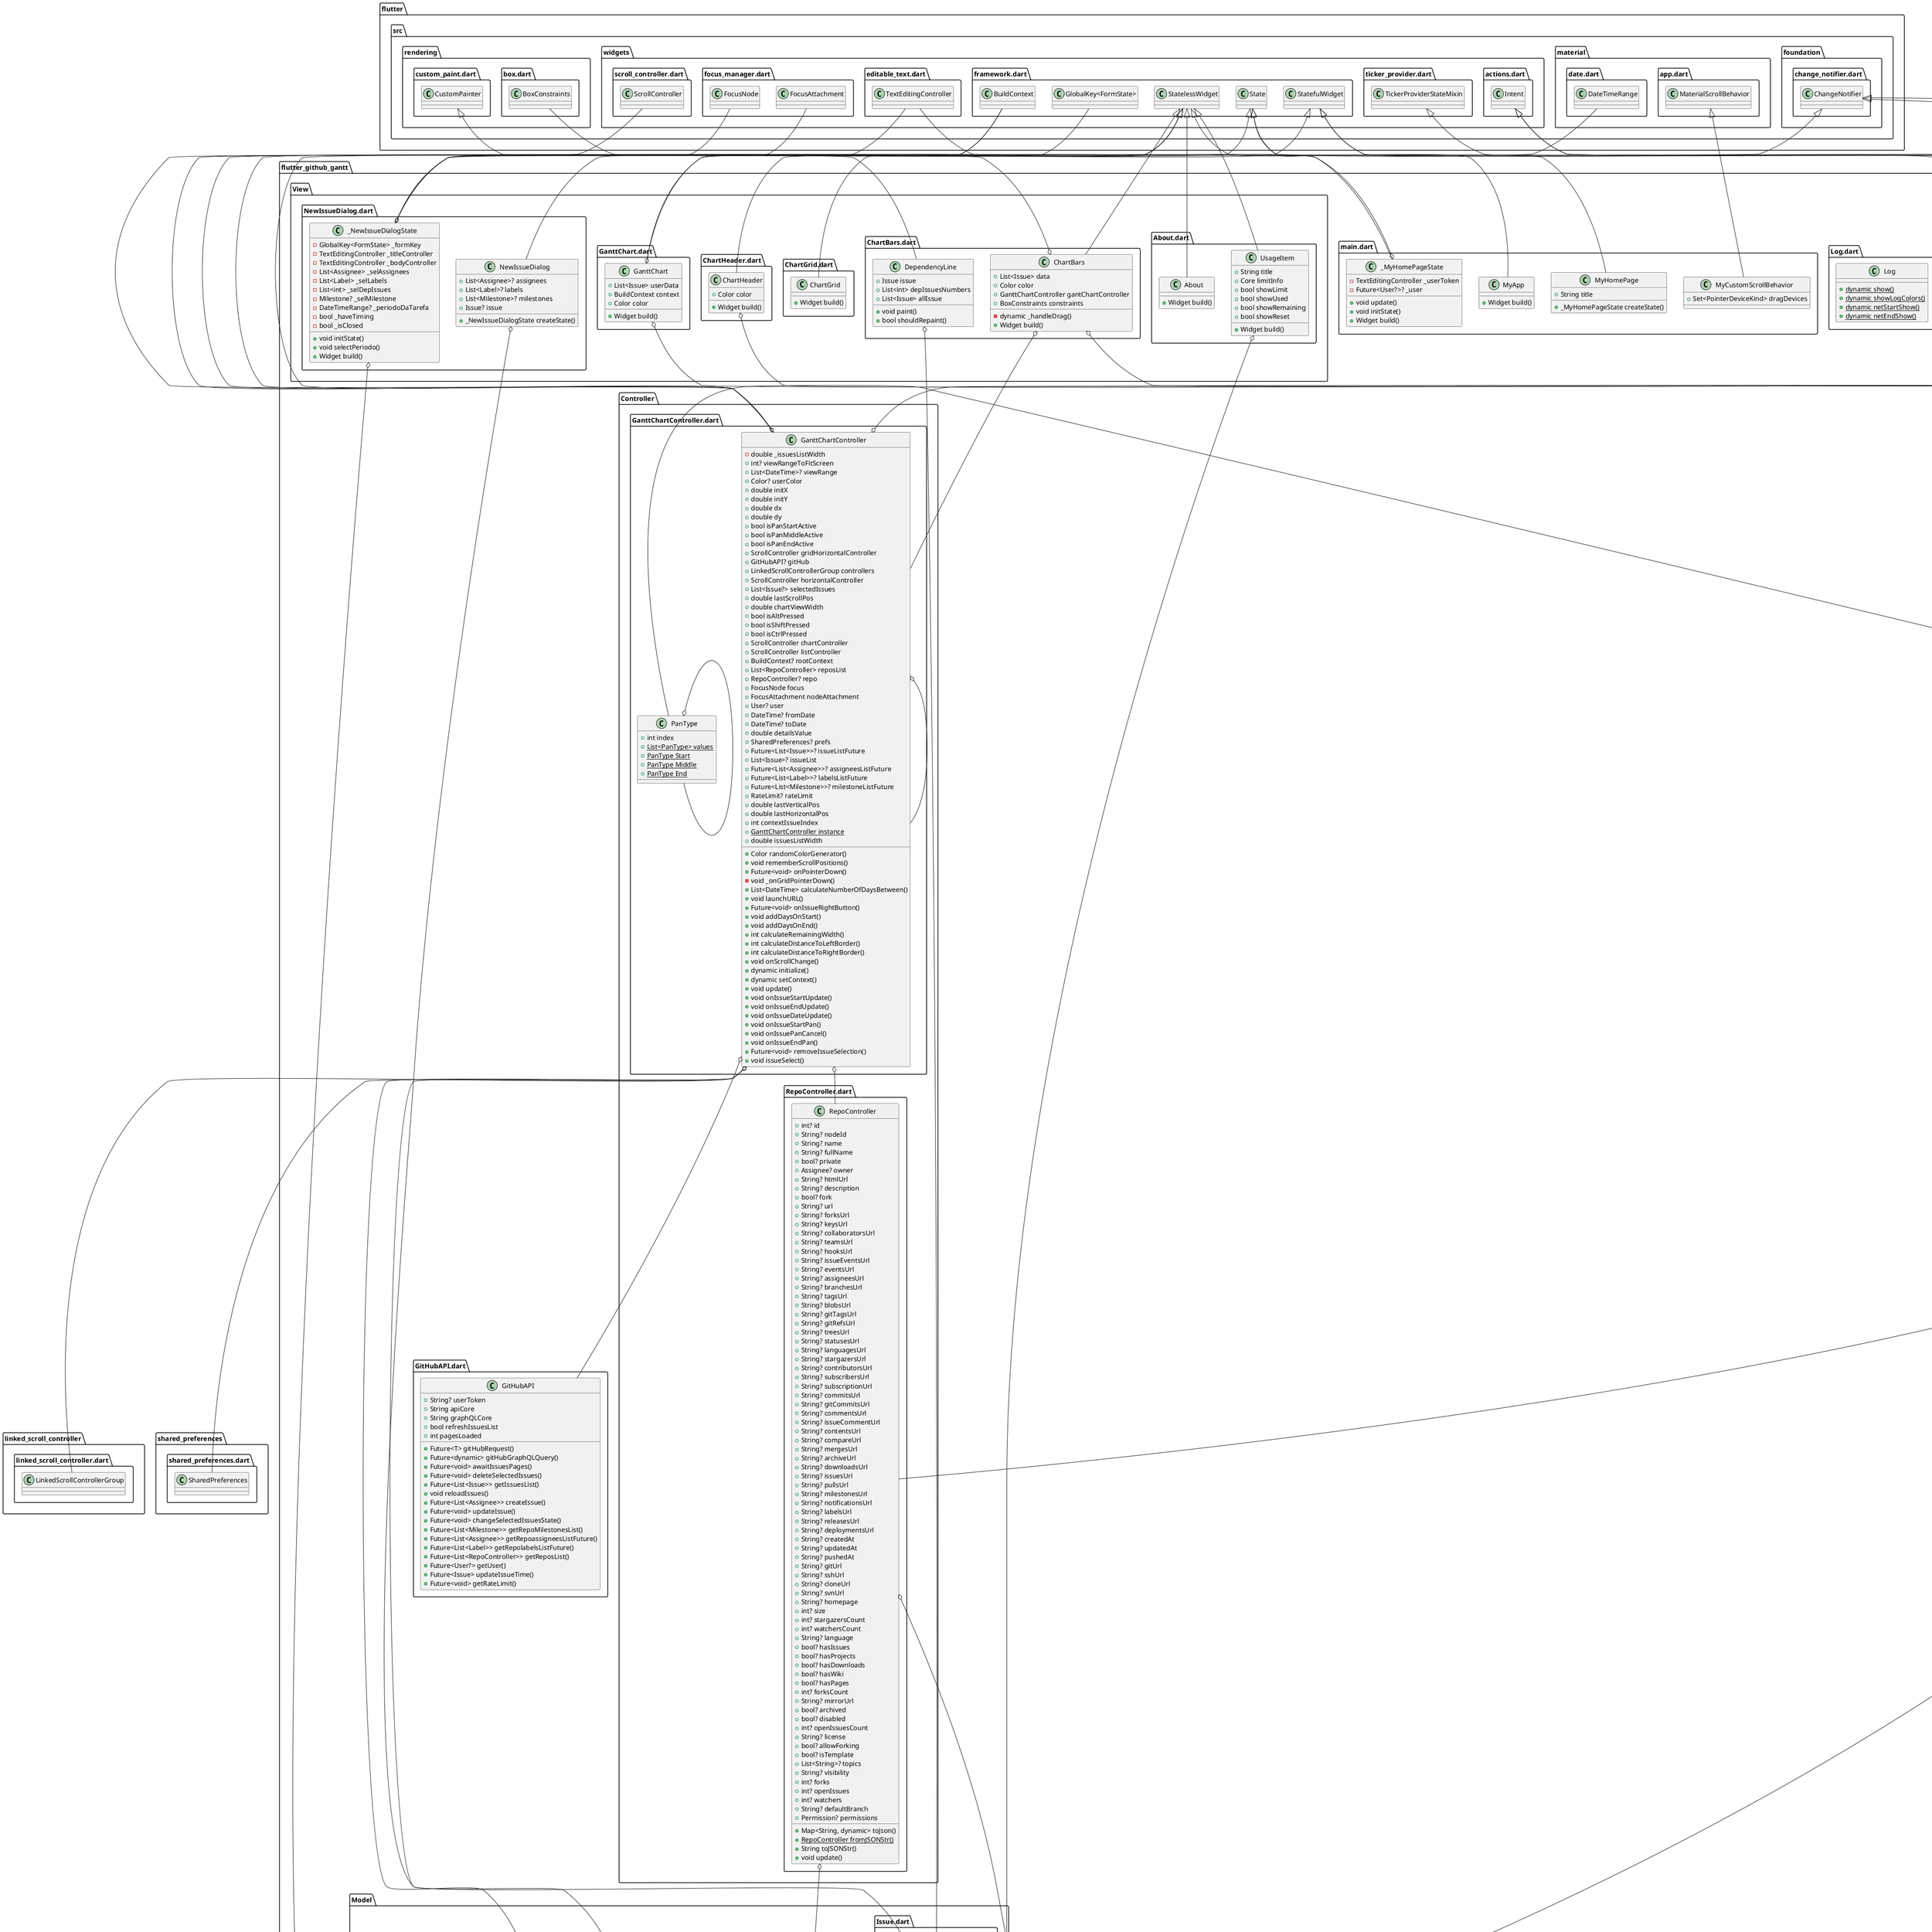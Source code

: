 @startuml
set namespaceSeparator ::

class "flutter_github_gantt::Controller::GanttChartController.dart::GanttChartController" {
  -double _issuesListWidth
  +int? viewRangeToFitScreen
  +List<DateTime>? viewRange
  +Color? userColor
  +double initX
  +double initY
  +double dx
  +double dy
  +bool isPanStartActive
  +bool isPanMiddleActive
  +bool isPanEndActive
  +ScrollController gridHorizontalController
  +GitHubAPI? gitHub
  +LinkedScrollControllerGroup controllers
  +ScrollController horizontalController
  +List<Issue?> selectedIssues
  +double lastScrollPos
  +double chartViewWidth
  +bool isAltPressed
  +bool isShiftPressed
  +bool isCtrlPressed
  +ScrollController chartController
  +ScrollController listController
  +BuildContext? rootContext
  +List<RepoController> reposList
  +RepoController? repo
  +FocusNode focus
  +FocusAttachment nodeAttachment
  +User? user
  +DateTime? fromDate
  +DateTime? toDate
  +double detailsValue
  +SharedPreferences? prefs
  +Future<List<Issue>>? issueListFuture
  +List<Issue>? issueList
  +Future<List<Assignee>>? assigneesListFuture
  +Future<List<Label>>? labelsListFuture
  +Future<List<Milestone>>? milestoneListFuture
  +RateLimit? rateLimit
  +double lastVerticalPos
  +double lastHorizontalPos
  +int contextIssueIndex
  {static} +GanttChartController instance
  +double issuesListWidth
  +Color randomColorGenerator()
  +void rememberScrollPositions()
  +Future<void> onPointerDown()
  -void _onGridPointerDown()
  +List<DateTime> calculateNumberOfDaysBetween()
  +void launchURL()
  +Future<void> onIssueRightButton()
  +void addDaysOnStart()
  +void addDaysOnEnd()
  +int calculateRemainingWidth()
  +int calculateDistanceToLeftBorder()
  +int calculateDistanceToRightBorder()
  +void onScrollChange()
  +dynamic initialize()
  +dynamic setContext()
  +void update()
  +void onIssueStartUpdate()
  +void onIssueEndUpdate()
  +void onIssueDateUpdate()
  +void onIssueStartPan()
  +void onIssuePanCancel()
  +void onIssueEndPan()
  +Future<void> removeIssueSelection()
  +void issueSelect()
}

"flutter_github_gantt::Controller::GanttChartController.dart::GanttChartController" o-- "dart::ui::Color"
"flutter_github_gantt::Controller::GanttChartController.dart::GanttChartController" o-- "flutter::src::widgets::scroll_controller.dart::ScrollController"
"flutter_github_gantt::Controller::GanttChartController.dart::GanttChartController" o-- "flutter_github_gantt::GitHubAPI.dart::GitHubAPI"
"flutter_github_gantt::Controller::GanttChartController.dart::GanttChartController" o-- "linked_scroll_controller::linked_scroll_controller.dart::LinkedScrollControllerGroup"
"flutter_github_gantt::Controller::GanttChartController.dart::GanttChartController" o-- "flutter::src::widgets::framework.dart::BuildContext"
"flutter_github_gantt::Controller::GanttChartController.dart::GanttChartController" o-- "flutter_github_gantt::Controller::RepoController.dart::RepoController"
"flutter_github_gantt::Controller::GanttChartController.dart::GanttChartController" o-- "flutter::src::widgets::focus_manager.dart::FocusNode"
"flutter_github_gantt::Controller::GanttChartController.dart::GanttChartController" o-- "flutter::src::widgets::focus_manager.dart::FocusAttachment"
"flutter_github_gantt::Controller::GanttChartController.dart::GanttChartController" o-- "flutter_github_gantt::Model::User.dart::User"
"flutter_github_gantt::Controller::GanttChartController.dart::GanttChartController" o-- "shared_preferences::shared_preferences.dart::SharedPreferences"
"flutter_github_gantt::Controller::GanttChartController.dart::GanttChartController" o-- "flutter_github_gantt::Model::RateLimit.dart::RateLimit"
"flutter_github_gantt::Controller::GanttChartController.dart::GanttChartController" o-- "flutter_github_gantt::Controller::GanttChartController.dart::GanttChartController"
"flutter::src::foundation::change_notifier.dart::ChangeNotifier" <|-- "flutter_github_gantt::Controller::GanttChartController.dart::GanttChartController"

class "flutter_github_gantt::Controller::GanttChartController.dart::PanType" {
  +int index
  {static} +List<PanType> values
  {static} +PanType Start
  {static} +PanType Middle
  {static} +PanType End
}

"flutter_github_gantt::Controller::GanttChartController.dart::PanType" o-- "flutter_github_gantt::Controller::GanttChartController.dart::PanType"
"dart::core::Enum" <|-- "flutter_github_gantt::Controller::GanttChartController.dart::PanType"

class "flutter_github_gantt::Controller::RepoController.dart::RepoController" {
  +int? id
  +String? nodeId
  +String? name
  +String? fullName
  +bool? private
  +Assignee? owner
  +String? htmlUrl
  +String? description
  +bool? fork
  +String? url
  +String? forksUrl
  +String? keysUrl
  +String? collaboratorsUrl
  +String? teamsUrl
  +String? hooksUrl
  +String? issueEventsUrl
  +String? eventsUrl
  +String? assigneesUrl
  +String? branchesUrl
  +String? tagsUrl
  +String? blobsUrl
  +String? gitTagsUrl
  +String? gitRefsUrl
  +String? treesUrl
  +String? statusesUrl
  +String? languagesUrl
  +String? stargazersUrl
  +String? contributorsUrl
  +String? subscribersUrl
  +String? subscriptionUrl
  +String? commitsUrl
  +String? gitCommitsUrl
  +String? commentsUrl
  +String? issueCommentUrl
  +String? contentsUrl
  +String? compareUrl
  +String? mergesUrl
  +String? archiveUrl
  +String? downloadsUrl
  +String? issuesUrl
  +String? pullsUrl
  +String? milestonesUrl
  +String? notificationsUrl
  +String? labelsUrl
  +String? releasesUrl
  +String? deploymentsUrl
  +String? createdAt
  +String? updatedAt
  +String? pushedAt
  +String? gitUrl
  +String? sshUrl
  +String? cloneUrl
  +String? svnUrl
  +String? homepage
  +int? size
  +int? stargazersCount
  +int? watchersCount
  +String? language
  +bool? hasIssues
  +bool? hasProjects
  +bool? hasDownloads
  +bool? hasWiki
  +bool? hasPages
  +int? forksCount
  +String? mirrorUrl
  +bool? archived
  +bool? disabled
  +int? openIssuesCount
  +String? license
  +bool? allowForking
  +bool? isTemplate
  +List<String>? topics
  +String? visibility
  +int? forks
  +int? openIssues
  +int? watchers
  +String? defaultBranch
  +Permission? permissions
  +Map<String, dynamic> toJson()
  {static} +RepoController fromJSONStr()
  +String toJSONStr()
  +void update()
}

"flutter_github_gantt::Controller::RepoController.dart::RepoController" o-- "flutter_github_gantt::Model::Assignees.dart::Assignee"
"flutter_github_gantt::Controller::RepoController.dart::RepoController" o-- "flutter_github_gantt::Model::Permission.dart::Permission"
"flutter::src::foundation::change_notifier.dart::ChangeNotifier" <|-- "flutter_github_gantt::Controller::RepoController.dart::RepoController"

class "flutter_github_gantt::GanttChartApp.dart::GanttChartApp" {
  +String? repo
  +String token
  +GanttChartAppState createState()
}

"flutter::src::widgets::framework.dart::StatefulWidget" <|-- "flutter_github_gantt::GanttChartApp.dart::GanttChartApp"

class "flutter_github_gantt::GanttChartApp.dart::IncrementIntent" {
}

"flutter::src::widgets::actions.dart::Intent" <|-- "flutter_github_gantt::GanttChartApp.dart::IncrementIntent"

class "flutter_github_gantt::GanttChartApp.dart::DecrementIntent" {
}

"flutter::src::widgets::actions.dart::Intent" <|-- "flutter_github_gantt::GanttChartApp.dart::DecrementIntent"

class "flutter_github_gantt::GanttChartApp.dart::GanttChartAppState" {
  +Future<void> chartScrollListener()
  +void initState()
  +void dispose()
  +void didUpdateWidget()
  +Widget build()
}

"flutter::src::widgets::framework.dart::State" <|-- "flutter_github_gantt::GanttChartApp.dart::GanttChartAppState"
"flutter::src::widgets::ticker_provider.dart::TickerProviderStateMixin" <|-- "flutter_github_gantt::GanttChartApp.dart::GanttChartAppState"

class "flutter_github_gantt::GitHubAPI.dart::GitHubAPI" {
  +String? userToken
  +String apiCore
  +String graphQLCore
  +bool refreshIssuesList
  +int pagesLoaded
  +Future<T> gitHubRequest()
  +Future<dynamic> gitHubGraphQLQuery()
  +Future<void> awaitIssuesPages()
  +Future<void> deleteSelectedIssues()
  +Future<List<Issue>> getIssuesList()
  +void reloadIssues()
  +Future<List<Assignee>> createIssue()
  +Future<void> updateIssue()
  +Future<void> changeSelectedIssuesState()
  +Future<List<Milestone>> getRepoMilestonesList()
  +Future<List<Assignee>> getRepoassigneesListFuture()
  +Future<List<Label>> getRepolabelsListFuture()
  +Future<List<RepoController>> getReposList()
  +Future<User?> getUser()
  +Future<Issue> updateIssueTime()
  +Future<void> getRateLimit()
}

class "flutter_github_gantt::Log.dart::Log" {
  {static} +dynamic show()
  {static} +dynamic showLogColors()
  {static} +dynamic netStartShow()
  {static} +dynamic netEndShow()
}

class "flutter_github_gantt::main.dart::MyCustomScrollBehavior" {
  +Set<PointerDeviceKind> dragDevices
}

"flutter::src::material::app.dart::MaterialScrollBehavior" <|-- "flutter_github_gantt::main.dart::MyCustomScrollBehavior"

class "flutter_github_gantt::main.dart::MyApp" {
  +Widget build()
}

"flutter::src::widgets::framework.dart::StatelessWidget" <|-- "flutter_github_gantt::main.dart::MyApp"

class "flutter_github_gantt::main.dart::MyHomePage" {
  +String title
  +_MyHomePageState createState()
}

"flutter::src::widgets::framework.dart::StatefulWidget" <|-- "flutter_github_gantt::main.dart::MyHomePage"

class "flutter_github_gantt::main.dart::_MyHomePageState" {
  -TextEditingController _userToken
  -Future<User?>? _user
  +void update()
  +void initState()
  +Widget build()
}

"flutter_github_gantt::main.dart::_MyHomePageState" o-- "flutter::src::widgets::editable_text.dart::TextEditingController"
"flutter::src::widgets::framework.dart::State" <|-- "flutter_github_gantt::main.dart::_MyHomePageState"

class "flutter_github_gantt::Model::Assignees.dart::Assignee" {
  +String? login
  +int? id
  +String? nodeId
  +String? avatarUrl
  +String? gravatarId
  +String? url
  +String? htmlUrl
  +String? followersUrl
  +String? followingUrl
  +String? gistsUrl
  +String? starredUrl
  +String? subscriptionsUrl
  +String? organizationsUrl
  +String? reposUrl
  +String? eventsUrl
  +String? receivedEventsUrl
  +String? type
  +bool? siteAdmin
  +Map<String, dynamic> toJson()
}

class "flutter_github_gantt::Model::Issue.dart::Issue" {
  +String? url
  +String? repositoryUrl
  +String? labelsUrl
  +String? commentsUrl
  +String? eventsUrl
  +String? htmlUrl
  +int? id
  +String? nodeId
  +int? number
  +String? title
  +Assignee? user
  +List<Label>? labels
  +String? state
  +bool? locked
  +Assignee? assignee
  +List<Assignee>? assignees
  +Milestone? milestone
  +int? comments
  +String? createdAt
  +String? updatedAt
  +String? closedAt
  +String? authorAssociation
  +String? activeLockReason
  +String? body
  +Reaction? reactions
  +String? timelineUrl
  +bool? performedViaGithubApp
  -double _width
  +bool selected
  +bool processing
  +double dragPosFactor
  +int? draggingRemainingWidth
  +int? remainingWidth
  +double startPanChartPos
  +DateTime? startTime
  +DateTime? endTime
  +List<int> dependencies
  +double width
  +void update()
  +void toggleSelect()
  +void toggleProcessing()
  +Map<String, dynamic> toJson()
}

"flutter_github_gantt::Model::Issue.dart::Issue" o-- "flutter_github_gantt::Model::Assignees.dart::Assignee"
"flutter_github_gantt::Model::Issue.dart::Issue" o-- "flutter_github_gantt::Model::Milestone.dart::Milestone"
"flutter_github_gantt::Model::Issue.dart::Issue" o-- "flutter_github_gantt::Model::Reaction.dart::Reaction"
"flutter::src::foundation::change_notifier.dart::ChangeNotifier" <|-- "flutter_github_gantt::Model::Issue.dart::Issue"

class "flutter_github_gantt::Model::Label.dart::Label" {
  +int? id
  +String? nodeId
  +String? url
  +String? name
  +String? color
  +bool? isDefault
  +String? description
  +Map<String, dynamic> toJson()
}

class "flutter_github_gantt::Model::Milestone.dart::Milestone" {
  +String? url
  +String? htmlUrl
  +String? labelsUrl
  +int? id
  +String? nodeId
  +int? number
  +String? title
  +String? description
  +Assignee? creator
  +int? openIssues
  +int? closedIssues
  +String? state
  +DateTime? createdAt
  +DateTime? updatedAt
  +DateTime? dueOn
  +DateTime? closedAt
  +Map<String, dynamic> toJson()
}

"flutter_github_gantt::Model::Milestone.dart::Milestone" o-- "flutter_github_gantt::Model::Assignees.dart::Assignee"

class "flutter_github_gantt::Model::Permission.dart::Permission" {
  +bool? admin
  +bool? maintain
  +bool? push
  +bool? triage
  +bool? pull
  +Map<String, dynamic> toJson()
}

class "flutter_github_gantt::Model::RateLimit.dart::RateLimit" {
  +Resources? resources
  +Core? rate
  +Map<String, dynamic> toJson()
}

"flutter_github_gantt::Model::RateLimit.dart::RateLimit" o-- "flutter_github_gantt::Model::RateLimit.dart::Resources"
"flutter_github_gantt::Model::RateLimit.dart::RateLimit" o-- "flutter_github_gantt::Model::RateLimit.dart::Core"

class "flutter_github_gantt::Model::RateLimit.dart::Resources" {
  +Core? core
  +Core? search
  +Core? graphql
  +Core? integrationManifest
  +Core? sourceImport
  +Core? codeScanningUpload
  +Core? actionsRunnerRegistration
  +Core? scim
  +Map<String, dynamic> toJson()
}

"flutter_github_gantt::Model::RateLimit.dart::Resources" o-- "flutter_github_gantt::Model::RateLimit.dart::Core"

class "flutter_github_gantt::Model::RateLimit.dart::Core" {
  +int? limit
  +int? used
  +int? remaining
  +int? reset
  +Map<String, dynamic> toJson()
}

class "flutter_github_gantt::Model::Reaction.dart::Reaction" {
  +String? url
  +int? totalCount
  +int? plusOne
  +int? minusOne
  +int? laugh
  +int? hooray
  +int? confused
  +int? heart
  +int? rocket
  +int? eyes
  +Map<String, dynamic> toJson()
}

class "flutter_github_gantt::Model::User.dart::User" {
  +String? name
  +String? login
  +String? email
}

class "flutter_github_gantt::View::About.dart::About" {
  +Widget build()
}

"flutter::src::widgets::framework.dart::StatelessWidget" <|-- "flutter_github_gantt::View::About.dart::About"

class "flutter_github_gantt::View::About.dart::UsageItem" {
  +String title
  +Core limitInfo
  +bool showLimit
  +bool showUsed
  +bool showRemaining
  +bool showReset
  +Widget build()
}

"flutter_github_gantt::View::About.dart::UsageItem" o-- "flutter_github_gantt::Model::RateLimit.dart::Core"
"flutter::src::widgets::framework.dart::StatelessWidget" <|-- "flutter_github_gantt::View::About.dart::UsageItem"

class "flutter_github_gantt::View::ChartBars.dart::DependencyLine" {
  +Issue issue
  +List<int> depIssuesNumbers
  +List<Issue> allIssue
  +void paint()
  +bool shouldRepaint()
}

"flutter_github_gantt::View::ChartBars.dart::DependencyLine" o-- "flutter_github_gantt::Model::Issue.dart::Issue"
"flutter::src::rendering::custom_paint.dart::CustomPainter" <|-- "flutter_github_gantt::View::ChartBars.dart::DependencyLine"

class "flutter_github_gantt::View::ChartBars.dart::ChartBars" {
  +List<Issue> data
  +Color color
  +GanttChartController gantChartController
  +BoxConstraints constraints
  -dynamic _handleDrag()
  +Widget build()
}

"flutter_github_gantt::View::ChartBars.dart::ChartBars" o-- "dart::ui::Color"
"flutter_github_gantt::View::ChartBars.dart::ChartBars" o-- "flutter_github_gantt::Controller::GanttChartController.dart::GanttChartController"
"flutter_github_gantt::View::ChartBars.dart::ChartBars" o-- "flutter::src::rendering::box.dart::BoxConstraints"
"flutter::src::widgets::framework.dart::StatelessWidget" <|-- "flutter_github_gantt::View::ChartBars.dart::ChartBars"

class "flutter_github_gantt::View::ChartGrid.dart::ChartGrid" {
  +Widget build()
}

"flutter::src::widgets::framework.dart::StatelessWidget" <|-- "flutter_github_gantt::View::ChartGrid.dart::ChartGrid"

class "flutter_github_gantt::View::ChartHeader.dart::ChartHeader" {
  +Color color
  +Widget build()
}

"flutter_github_gantt::View::ChartHeader.dart::ChartHeader" o-- "dart::ui::Color"
"flutter::src::widgets::framework.dart::StatelessWidget" <|-- "flutter_github_gantt::View::ChartHeader.dart::ChartHeader"

class "flutter_github_gantt::View::GanttChart.dart::GanttChart" {
  +List<Issue> userData
  +BuildContext context
  +Color color
  +Widget build()
}

"flutter_github_gantt::View::GanttChart.dart::GanttChart" o-- "flutter::src::widgets::framework.dart::BuildContext"
"flutter_github_gantt::View::GanttChart.dart::GanttChart" o-- "dart::ui::Color"
"flutter::src::widgets::framework.dart::StatelessWidget" <|-- "flutter_github_gantt::View::GanttChart.dart::GanttChart"

class "flutter_github_gantt::View::NewIssueDialog.dart::NewIssueDialog" {
  +List<Assignee>? assignees
  +List<Label>? labels
  +List<Milestone>? milestones
  +Issue? issue
  +_NewIssueDialogState createState()
}

"flutter_github_gantt::View::NewIssueDialog.dart::NewIssueDialog" o-- "flutter_github_gantt::Model::Issue.dart::Issue"
"flutter::src::widgets::framework.dart::StatefulWidget" <|-- "flutter_github_gantt::View::NewIssueDialog.dart::NewIssueDialog"

class "flutter_github_gantt::View::NewIssueDialog.dart::_NewIssueDialogState" {
  -GlobalKey<FormState> _formKey
  -TextEditingController _titleController
  -TextEditingController _bodyController
  -List<Assignee> _selAssignees
  -List<Label> _selLabels
  -List<int> _selDepIssues
  -Milestone? _selMilestone
  -DateTimeRange? _periodoDaTarefa
  -bool _haveTiming
  -bool _isClosed
  +void initState()
  +void selectPeriodo()
  +Widget build()
}

"flutter_github_gantt::View::NewIssueDialog.dart::_NewIssueDialogState" o-- "flutter::src::widgets::framework.dart::GlobalKey<FormState>"
"flutter_github_gantt::View::NewIssueDialog.dart::_NewIssueDialogState" o-- "flutter::src::widgets::editable_text.dart::TextEditingController"
"flutter_github_gantt::View::NewIssueDialog.dart::_NewIssueDialogState" o-- "flutter_github_gantt::Model::Milestone.dart::Milestone"
"flutter_github_gantt::View::NewIssueDialog.dart::_NewIssueDialogState" o-- "flutter::src::material::date.dart::DateTimeRange"
"flutter::src::widgets::framework.dart::State" <|-- "flutter_github_gantt::View::NewIssueDialog.dart::_NewIssueDialogState"


@enduml